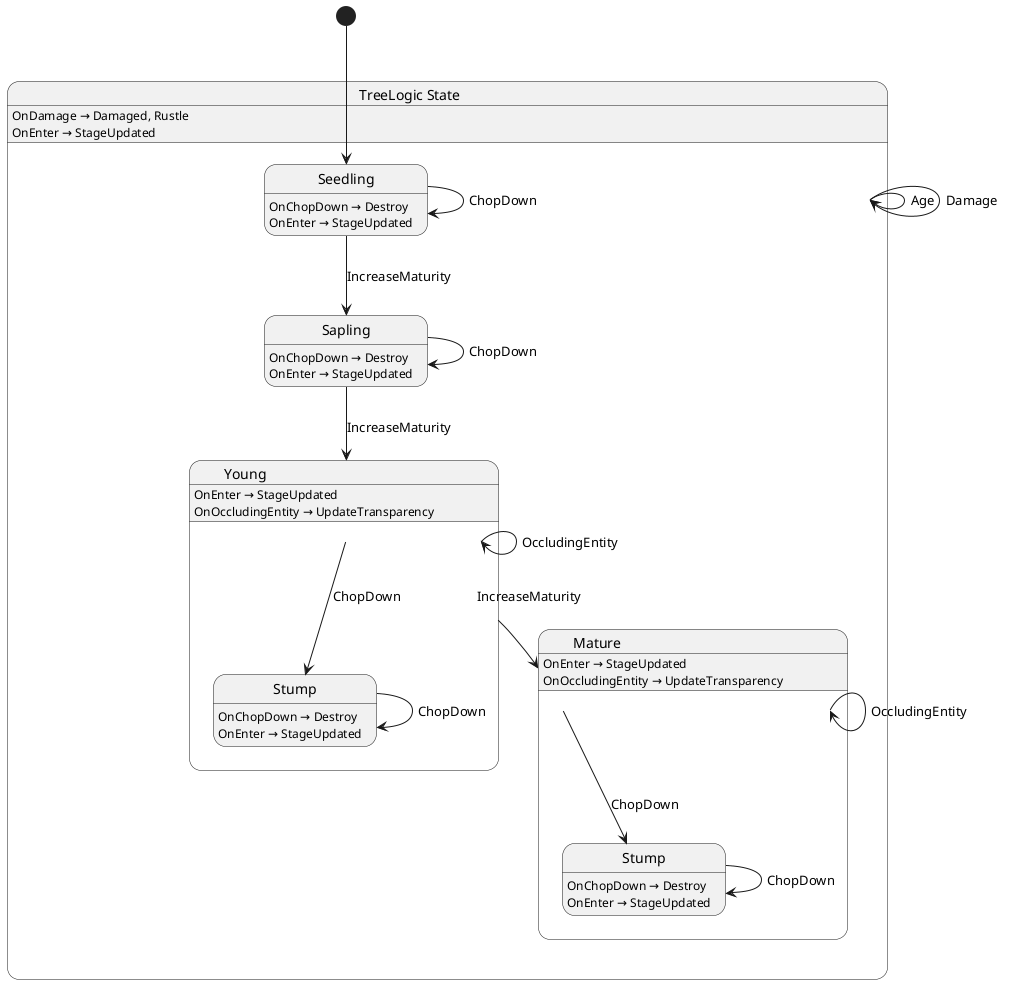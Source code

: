 @startuml TreeLogic
state "TreeLogic State" as Shellguard_Tree_TreeLogic_State {
  state "Mature" as Shellguard_Tree_TreeLogic_State_Mature {
    state "Stump" as Shellguard_Tree_TreeLogic_State_Mature_Stump
  }
  state "Sapling" as Shellguard_Tree_TreeLogic_State_Sapling
  state "Seedling" as Shellguard_Tree_TreeLogic_State_Seedling
  state "Young" as Shellguard_Tree_TreeLogic_State_Young {
    state "Stump" as Shellguard_Tree_TreeLogic_State_Young_Stump
  }
}

Shellguard_Tree_TreeLogic_State --> Shellguard_Tree_TreeLogic_State : Age
Shellguard_Tree_TreeLogic_State --> Shellguard_Tree_TreeLogic_State : Damage
Shellguard_Tree_TreeLogic_State_Mature --> Shellguard_Tree_TreeLogic_State_Mature : OccludingEntity
Shellguard_Tree_TreeLogic_State_Mature --> Shellguard_Tree_TreeLogic_State_Mature_Stump : ChopDown
Shellguard_Tree_TreeLogic_State_Mature_Stump --> Shellguard_Tree_TreeLogic_State_Mature_Stump : ChopDown
Shellguard_Tree_TreeLogic_State_Sapling --> Shellguard_Tree_TreeLogic_State_Sapling : ChopDown
Shellguard_Tree_TreeLogic_State_Sapling --> Shellguard_Tree_TreeLogic_State_Young : IncreaseMaturity
Shellguard_Tree_TreeLogic_State_Seedling --> Shellguard_Tree_TreeLogic_State_Sapling : IncreaseMaturity
Shellguard_Tree_TreeLogic_State_Seedling --> Shellguard_Tree_TreeLogic_State_Seedling : ChopDown
Shellguard_Tree_TreeLogic_State_Young --> Shellguard_Tree_TreeLogic_State_Mature : IncreaseMaturity
Shellguard_Tree_TreeLogic_State_Young --> Shellguard_Tree_TreeLogic_State_Young : OccludingEntity
Shellguard_Tree_TreeLogic_State_Young --> Shellguard_Tree_TreeLogic_State_Young_Stump : ChopDown
Shellguard_Tree_TreeLogic_State_Young_Stump --> Shellguard_Tree_TreeLogic_State_Young_Stump : ChopDown

Shellguard_Tree_TreeLogic_State : OnDamage → Damaged, Rustle
Shellguard_Tree_TreeLogic_State : OnEnter → StageUpdated
Shellguard_Tree_TreeLogic_State_Mature : OnEnter → StageUpdated
Shellguard_Tree_TreeLogic_State_Mature : OnOccludingEntity → UpdateTransparency
Shellguard_Tree_TreeLogic_State_Mature_Stump : OnChopDown → Destroy
Shellguard_Tree_TreeLogic_State_Mature_Stump : OnEnter → StageUpdated
Shellguard_Tree_TreeLogic_State_Sapling : OnChopDown → Destroy
Shellguard_Tree_TreeLogic_State_Sapling : OnEnter → StageUpdated
Shellguard_Tree_TreeLogic_State_Seedling : OnChopDown → Destroy
Shellguard_Tree_TreeLogic_State_Seedling : OnEnter → StageUpdated
Shellguard_Tree_TreeLogic_State_Young : OnEnter → StageUpdated
Shellguard_Tree_TreeLogic_State_Young : OnOccludingEntity → UpdateTransparency
Shellguard_Tree_TreeLogic_State_Young_Stump : OnChopDown → Destroy
Shellguard_Tree_TreeLogic_State_Young_Stump : OnEnter → StageUpdated

[*] --> Shellguard_Tree_TreeLogic_State_Seedling
@enduml